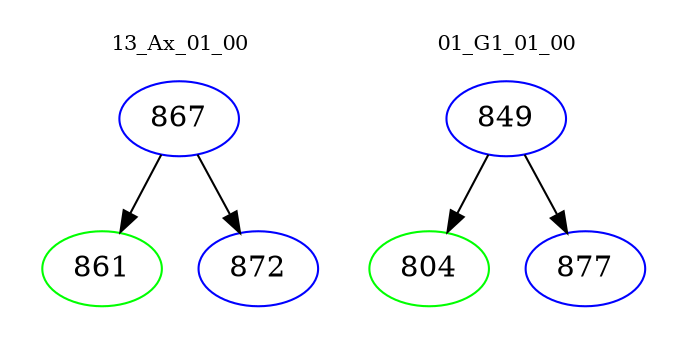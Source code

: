 digraph{
subgraph cluster_0 {
color = white
label = "13_Ax_01_00";
fontsize=10;
T0_867 [label="867", color="blue"]
T0_867 -> T0_861 [color="black"]
T0_861 [label="861", color="green"]
T0_867 -> T0_872 [color="black"]
T0_872 [label="872", color="blue"]
}
subgraph cluster_1 {
color = white
label = "01_G1_01_00";
fontsize=10;
T1_849 [label="849", color="blue"]
T1_849 -> T1_804 [color="black"]
T1_804 [label="804", color="green"]
T1_849 -> T1_877 [color="black"]
T1_877 [label="877", color="blue"]
}
}
